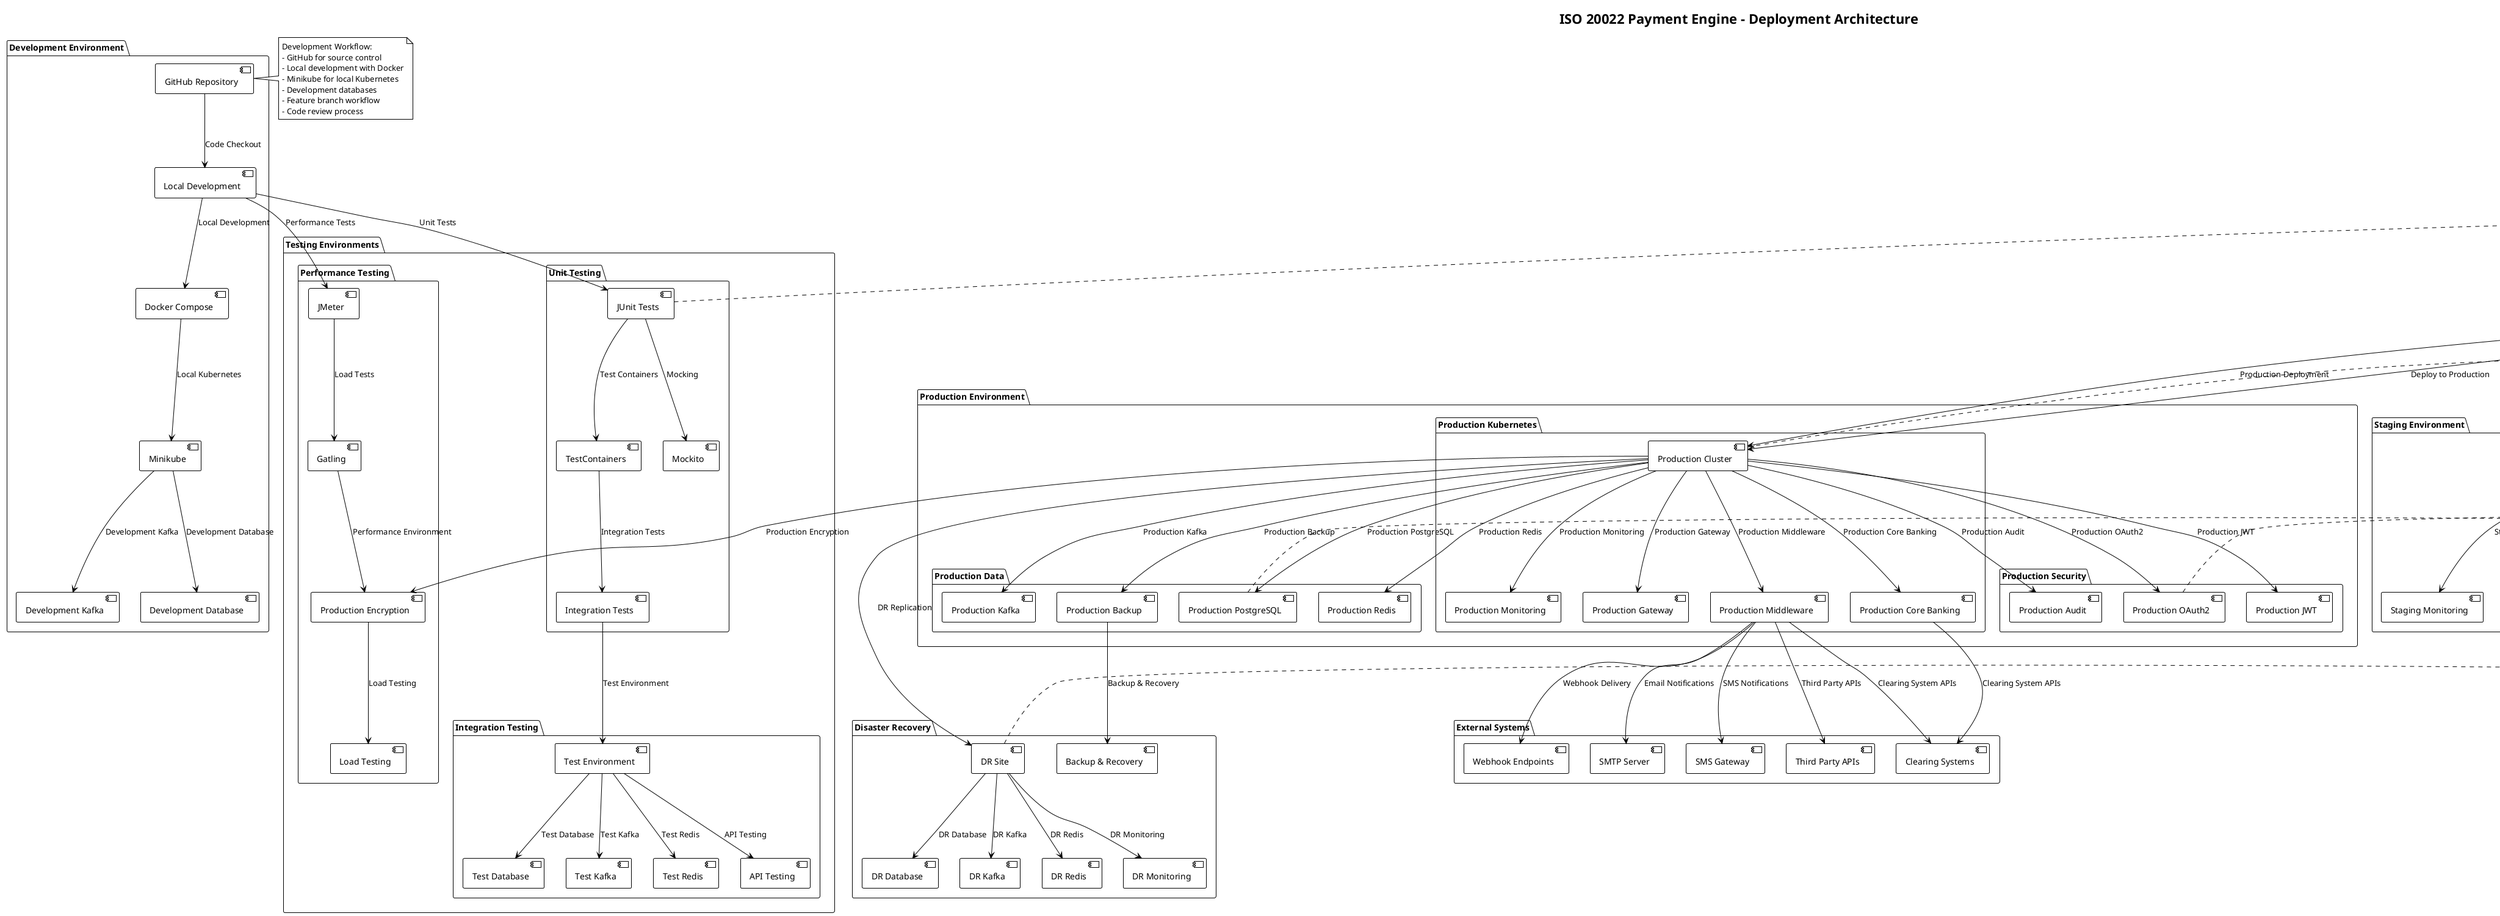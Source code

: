 @startuml DEPLOYMENT_ARCHITECTURE
!theme plain
title ISO 20022 Payment Engine - Deployment Architecture

package "Development Environment" {
    [GitHub Repository] as GH
    [Local Development] as LD
    [Docker Compose] as DC
    [Minikube] as MK
    [Development Database] as DevDB
    [Development Kafka] as DevKafka
}

package "CI/CD Pipeline" {
    [Azure DevOps] as AD
    [Maven Build] as MB
    [Docker Build] as DB
    [SonarQube] as SQ
    [Trivy Scanner] as TS
}

package "Testing Environments" {
    package "Unit Testing" {
        [JUnit Tests] as JUnit
        [Mockito] as Mockito
        [TestContainers] as TC
        [Integration Tests] as IT
    }
    
    package "Integration Testing" {
        [Test Environment] as TE
        [Test Database] as TestDB
        [Test Kafka] as TestKafka
        [Test Redis] as TestRedis
        [API Testing] as AT
    }
    
    package "Performance Testing" {
        [JMeter] as JMeter
        [Gatling] as Gatling
        [Performance Environment] as PE
        [Load Testing] as LT
    }
}

package "Staging Environment" {
    [Staging Kubernetes] as SK
    [Staging Database] as StagingDB
    [Staging Kafka] as StagingKafka
    [Staging Redis] as StagingRedis
    [Staging Monitoring] as SM
    [UAT Testing] as UAT
}

package "Production Environment" {
    package "Production Kubernetes" {
        [Production Cluster] as PC
        [Production Gateway] as PG
        [Production Middleware] as PM
        [Production Core Banking] as PCB
        [Production Monitoring] as PMon
    }
    
    package "Production Data" {
        [Production PostgreSQL] as PPG
        [Production Redis] as PR
        [Production Kafka] as PK
        [Production Backup] as PB
    }
    
    package "Production Security" {
        [Production OAuth2] as POAuth2
        [Production JWT] as PJWT
        [Production Encryption] as PE
        [Production Audit] as PAudit
    }
}

package "Disaster Recovery" {
    [DR Site] as DRS
    [DR Database] as DRDB
    [DR Kafka] as DRK
    [DR Redis] as DRR
    [DR Monitoring] as DRM
    [Backup & Recovery] as BR
}

package "External Systems" {
    [Clearing Systems] as CS
    [Third Party APIs] as TPA
    [Webhook Endpoints] as WE
    [SMTP Server] as SMTP
    [SMS Gateway] as SMS
}

' Development flow
GH --> LD : "Code Checkout"
LD --> DC : "Local Development"
DC --> MK : "Local Kubernetes"
MK --> DevDB : "Development Database"
MK --> DevKafka : "Development Kafka"

' CI/CD flow
AD --> MB : "Maven Build"
MB --> DB : "Docker Build"
DB --> SQ : "Code Quality"
DB --> TS : "Security Scan"
AD --> SK : "Deploy to Staging"
AD --> PC : "Deploy to Production"

' Testing flow
LD --> JUnit : "Unit Tests"
JUnit --> Mockito : "Mocking"
JUnit --> TC : "Test Containers"
TC --> IT : "Integration Tests"
IT --> TE : "Test Environment"
TE --> TestDB : "Test Database"
TE --> TestKafka : "Test Kafka"
TE --> TestRedis : "Test Redis"
TE --> AT : "API Testing"

LD --> JMeter : "Performance Tests"
JMeter --> Gatling : "Load Tests"
Gatling --> PE : "Performance Environment"
PE --> LT : "Load Testing"

' Staging flow
AD --> SK : "Staging Deployment"
SK --> StagingDB : "Staging Database"
SK --> StagingKafka : "Staging Kafka"
SK --> StagingRedis : "Staging Redis"
SK --> SM : "Staging Monitoring"
SK --> UAT : "User Acceptance Testing"

' Production flow
AD --> PC : "Production Deployment"
PC --> PG : "Production Gateway"
PC --> PM : "Production Middleware"
PC --> PCB : "Production Core Banking"
PC --> PMon : "Production Monitoring"

PC --> PPG : "Production PostgreSQL"
PC --> PR : "Production Redis"
PC --> PK : "Production Kafka"
PC --> PB : "Production Backup"

PC --> POAuth2 : "Production OAuth2"
PC --> PJWT : "Production JWT"
PC --> PE : "Production Encryption"
PC --> PAudit : "Production Audit"

' Disaster recovery flow
PC --> DRS : "DR Replication"
DRS --> DRDB : "DR Database"
DRS --> DRK : "DR Kafka"
DRS --> DRR : "DR Redis"
DRS --> DRM : "DR Monitoring"
PB --> BR : "Backup & Recovery"

' External system connections
PM --> CS : "Clearing System APIs"
PCB --> CS : "Clearing System APIs"
PM --> TPA : "Third Party APIs"
PM --> WE : "Webhook Delivery"
PM --> SMTP : "Email Notifications"
PM --> SMS : "SMS Notifications"

note right of GH
Development Workflow:
- GitHub for source control
- Local development with Docker
- Minikube for local Kubernetes
- Development databases
- Feature branch workflow
- Code review process
end note

note right of AD
CI/CD Pipeline:
- Azure DevOps for automation
- Maven for building
- Docker for containerization
- SonarQube for code quality
- Trivy for security scanning
- Automated deployment to environments
end note

note right of JUnit
Testing Strategy:
- Unit tests with JUnit
- Mocking with Mockito
- Integration tests with TestContainers
- API testing with Postman/Newman
- Performance testing with JMeter/Gatling
- Load testing in dedicated environment
- UAT in staging environment
end note

note right of SK
Staging Environment:
- Production-like environment
- Full data replication
- Performance testing
- UAT testing
- Security testing
- Load testing
- Monitoring and alerting
end note

note right of PC
Production Environment:
- High availability cluster
- Auto-scaling capabilities
- Load balancing
- Circuit breakers
- Rate limiting
- Security policies
- Monitoring and alerting
- Backup and recovery
end note

note right of PPG
Production Data:
- PostgreSQL with replication
- Redis cluster
- Kafka cluster
- Automated backups
- Point-in-time recovery
- Data encryption
- Access controls
- Audit logging
end note

note right of POAuth2
Production Security:
- OAuth2/JWT authentication
- Spring Security
- Message encryption (AES)
- Digital signatures (RSA)
- Audit logging
- RBAC
- Compliance monitoring
end note

note right of DRS
Disaster Recovery:
- Multi-region deployment
- Automated failover
- Data replication
- Backup and recovery
- RTO/RPO targets
- Testing procedures
- Documentation
- Runbooks
end note

@enduml